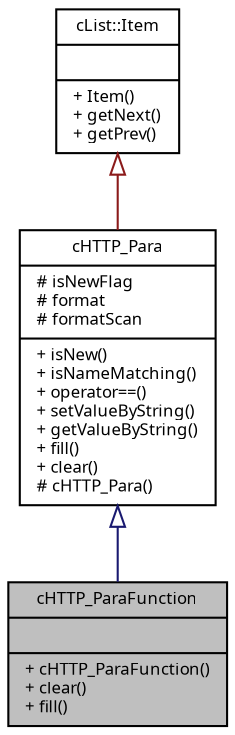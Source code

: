 digraph "cHTTP_ParaFunction"
{
  edge [fontname="Sans",fontsize="8",labelfontname="Sans",labelfontsize="8"];
  node [fontname="Sans",fontsize="8",shape=record];
  Node1 [label="{cHTTP_ParaFunction\n||+ cHTTP_ParaFunction()\l+ clear()\l+ fill()\l}",height=0.2,width=0.4,color="black", fillcolor="grey75", style="filled", fontcolor="black"];
  Node2 -> Node1 [dir="back",color="midnightblue",fontsize="8",style="solid",arrowtail="onormal",fontname="Sans"];
  Node2 [label="{cHTTP_Para\n|# isNewFlag\l# format\l# formatScan\l|+ isNew()\l+ isNameMatching()\l+ operator==()\l+ setValueByString()\l+ getValueByString()\l+ fill()\l+ clear()\l# cHTTP_Para()\l}",height=0.2,width=0.4,color="black", fillcolor="white", style="filled",URL="$classc_h_t_t_p___para.html",tooltip="Abstract class defining a command parameter. "];
  Node3 -> Node2 [dir="back",color="firebrick4",fontsize="8",style="solid",arrowtail="onormal",fontname="Sans"];
  Node3 [label="{cList::Item\n||+ Item()\l+ getNext()\l+ getPrev()\l}",height=0.2,width=0.4,color="black", fillcolor="white", style="filled",URL="$classc_list_1_1_item.html",tooltip="Base class for list items. "];
}
